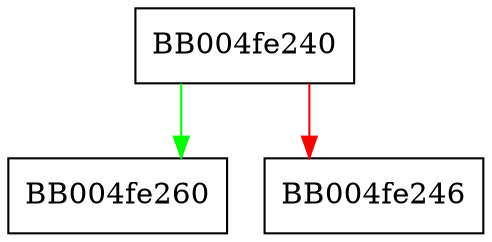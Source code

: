 digraph ossl_quic_channel_is_new_local_stream_admissible {
  node [shape="box"];
  graph [splines=ortho];
  BB004fe240 -> BB004fe260 [color="green"];
  BB004fe240 -> BB004fe246 [color="red"];
}